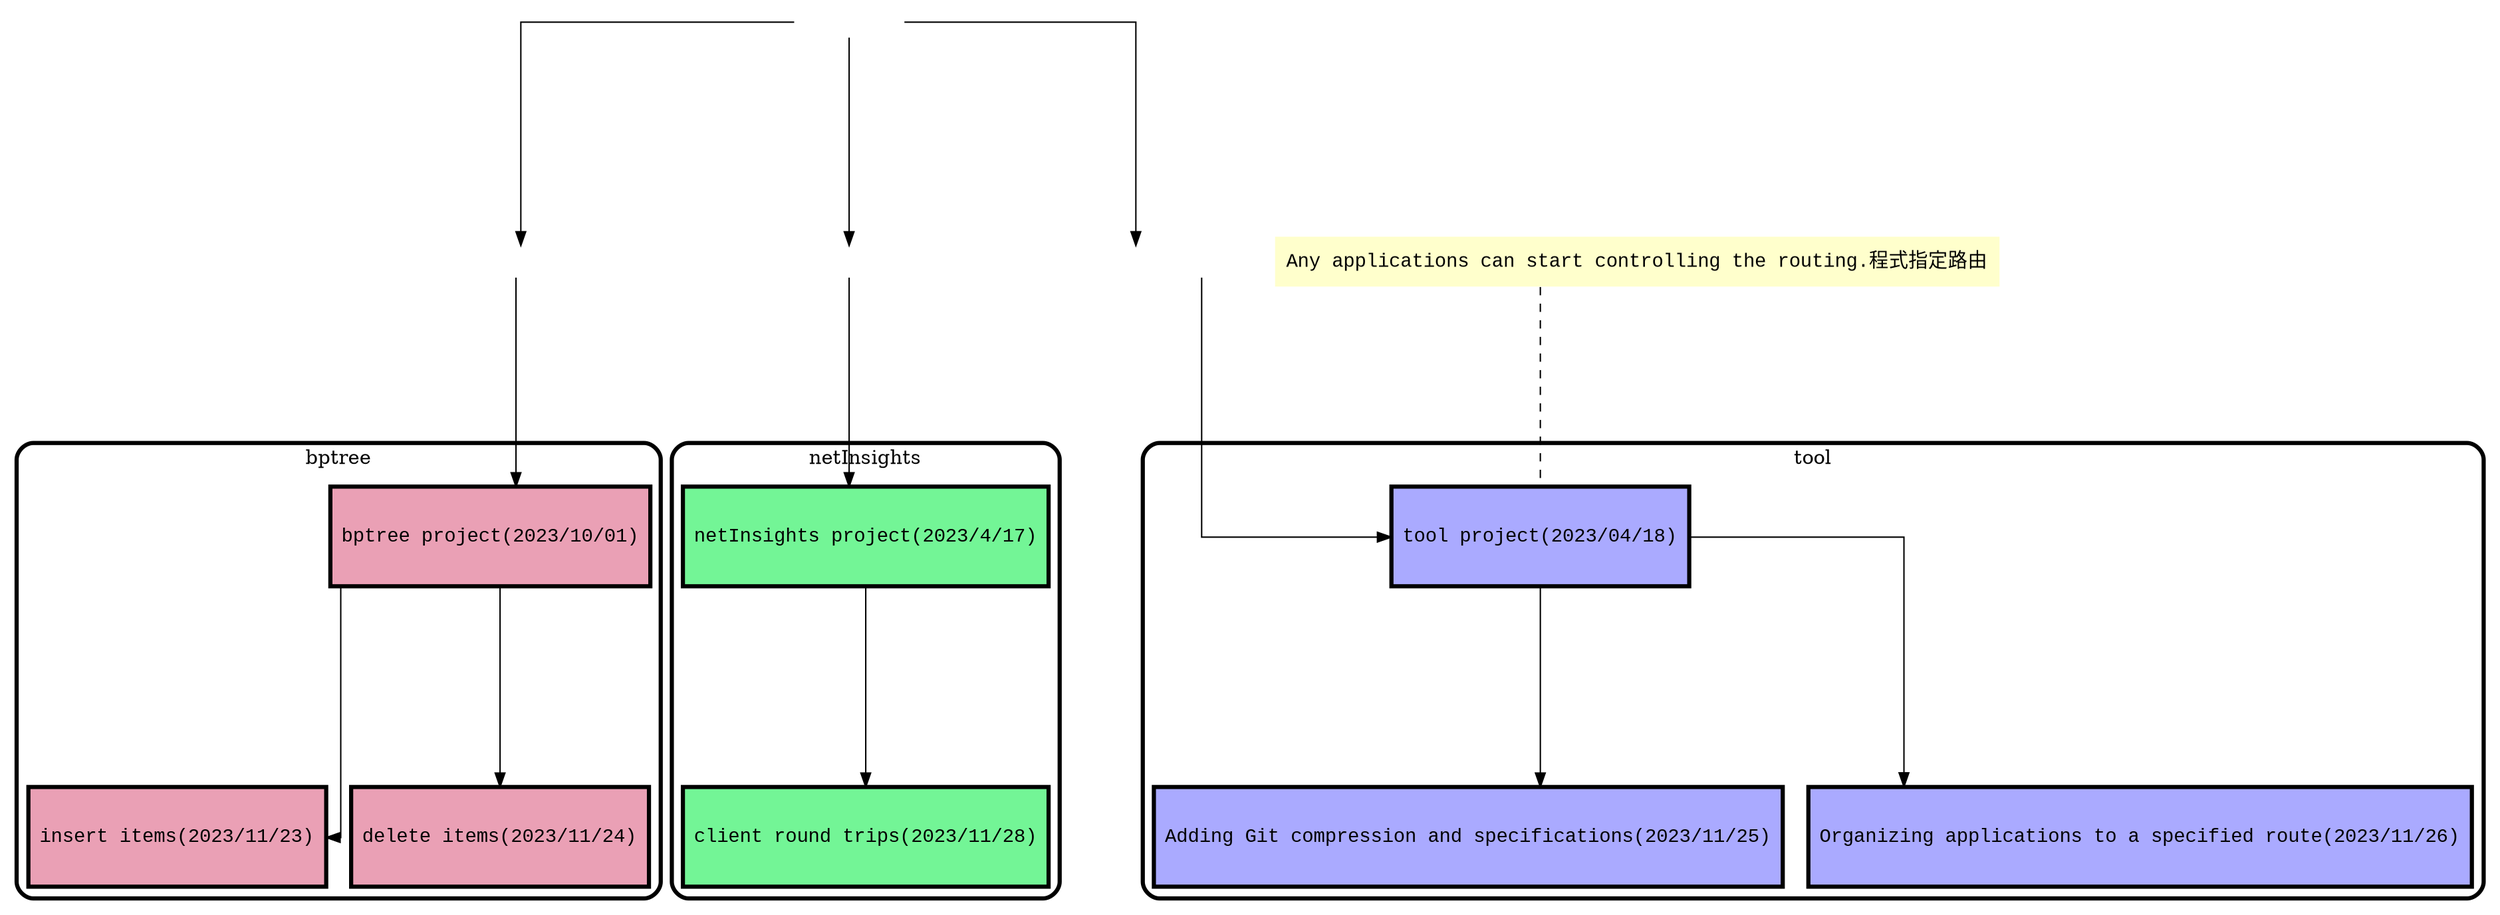 digraph SubRoadmap {

    rankdir=TB;
    ranksep=2;
    splines=ortho;
    # bgcolor="#f0e2e9";
    node [shape=plaintext];
    edge [splines=compound,margin=0.3]
    // node [margin=0.9,shape=plaintext,fontsize=30];
    // edge [margin=0.9,fontsize=15];

    lihua [label="<start>", image="assets/Li-Hua.png", width=0.01, height=0.01, labelloc=b, fontcolor=white, fontname="Helvetica-bold"];

    algorithm [label="<algorithmExplainedz>", image="assets/algorithmExplainedz.png", width=0.01, height=0.01, labelloc=b, fontcolor=white, fontname="Helvetica-bold"];
    netInsights [label="<netInsightsExplainedz>", image="assets/netInsightsExplainedz.png", width=0.01, height=0.01, labelloc=b, fontcolor=white, fontname="Helvetica-bold"];
    tool [label="<toolsExplainedz>", image="assets/toolsExplainedz.png", width=0.01, height=0.01, labelloc=b, fontcolor=white, fontname="Helvetica-bold"];

    lihua -> algorithm [splines=curved];
    lihua -> netInsights [splines=curved];
    lihua -> tool [splines=curved];

    node [shape=record, fontname="Courier New"];

    subgraph cluster_bptree {
        label="bptree";
        style=rounded;
        penwidth=3;
        node [style=filled, penwidth=3, fillcolor="#EAA0B5"];
        cluster_bptree [label="{
            <note20231001>bptree project(2023/10/01)
            }", height=1];
        bptree_insert_stack [label="{
            <note20231123>insert items(2023/11/23)
            }", height=1];
        bptree_delete_stack [label="{
            <note20231124>delete items(2023/11/24)
            }", height=1];
    }

    cluster_bptree -> bptree_insert_stack [splines=curved];
    cluster_bptree -> bptree_delete_stack [splines=curved];

    algorithm -> cluster_bptree [splines=curved];


    node [shape=record, fontname="Courier New"];

    subgraph cluster_netInsights {
        label="netInsights";
        style=rounded;
        penwidth=3;
        node [style=filled, penwidth=3, fillcolor="#73f596"];
        cluster_netInsights [label="{
            <note20230417>netInsights project(2023/4/17)
            }", height=1];
        netInsights_http_stack [label="{
            <note20231128>client round trips(2023/11/28)
            }", height=1];
    }

    cluster_netInsights -> netInsights_http_stack [splines=curved];

    netInsights -> cluster_netInsights [splines=curved];


    node [shape=record, fontname="Courier New"];

    subgraph cluster_tool {
        label="tool";
        style=rounded;
        penwidth=3;
        node [style=filled, penwidth=3, fillcolor="#aaaaff"];
        cluster_tool [label="{
            <note20230418>tool project(2023/04/18)
            }", height=1];
        git_stack [label="{
            <note20231125>Adding Git compression and specifications(2023/11/25)
            }", height=1];
        device_stack [label="{
            <note20231126>Organizing applications to a specified route(2023/11/26)
            }", height=1];
    }

    cluster_tool -> git_stack [splines=curved];
    cluster_tool -> device_stack [splines=curved];

    tool -> cluster_tool [splines=curved];

    milestone_20231126 [shape=plaintext, style=filled, fillcolor="#FFFFCC", label="Any applications can start controlling the routing.程式指定路由"];
    milestone_20231126 -> cluster_tool [style=dashed, arrowhead=none, color=black, curve=0.5];
}
